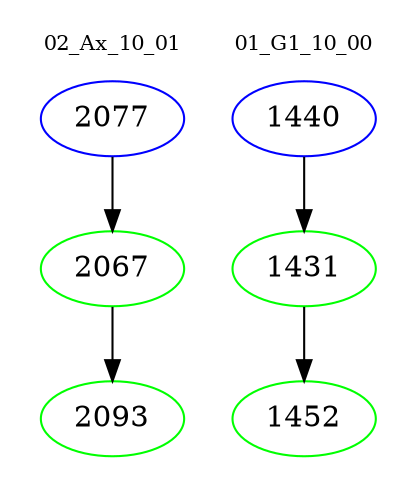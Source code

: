 digraph{
subgraph cluster_0 {
color = white
label = "02_Ax_10_01";
fontsize=10;
T0_2077 [label="2077", color="blue"]
T0_2077 -> T0_2067 [color="black"]
T0_2067 [label="2067", color="green"]
T0_2067 -> T0_2093 [color="black"]
T0_2093 [label="2093", color="green"]
}
subgraph cluster_1 {
color = white
label = "01_G1_10_00";
fontsize=10;
T1_1440 [label="1440", color="blue"]
T1_1440 -> T1_1431 [color="black"]
T1_1431 [label="1431", color="green"]
T1_1431 -> T1_1452 [color="black"]
T1_1452 [label="1452", color="green"]
}
}
